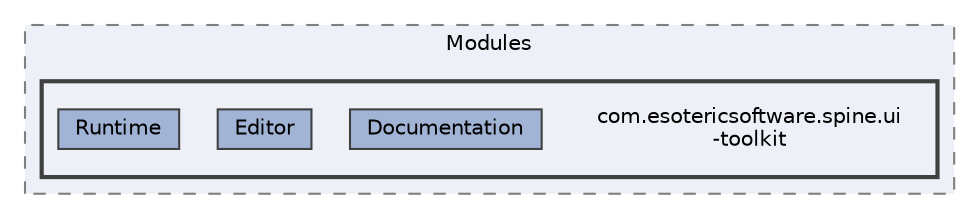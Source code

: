 digraph "external/spine-runtimes/spine-unity/Modules/com.esotericsoftware.spine.ui-toolkit"
{
 // LATEX_PDF_SIZE
  bgcolor="transparent";
  edge [fontname=Helvetica,fontsize=10,labelfontname=Helvetica,labelfontsize=10];
  node [fontname=Helvetica,fontsize=10,shape=box,height=0.2,width=0.4];
  compound=true
  subgraph clusterdir_b5ddb135aaeb8f677ad1cfcd131ced50 {
    graph [ bgcolor="#edf0f7", pencolor="grey50", label="Modules", fontname=Helvetica,fontsize=10 style="filled,dashed", URL="dir_b5ddb135aaeb8f677ad1cfcd131ced50.html",tooltip=""]
  subgraph clusterdir_c0c8b51df7c018be6cb14bee24b8a78d {
    graph [ bgcolor="#edf0f7", pencolor="grey25", label="", fontname=Helvetica,fontsize=10 style="filled,bold", URL="dir_c0c8b51df7c018be6cb14bee24b8a78d.html",tooltip=""]
    dir_c0c8b51df7c018be6cb14bee24b8a78d [shape=plaintext, label="com.esotericsoftware.spine.ui\l-toolkit"];
  dir_e03552306baf59b175452558ad00f11e [label="Documentation", fillcolor="#a2b4d6", color="grey25", style="filled", URL="dir_e03552306baf59b175452558ad00f11e.html",tooltip=""];
  dir_3b104bfa5a25d89624ddbbeebb67785a [label="Editor", fillcolor="#a2b4d6", color="grey25", style="filled", URL="dir_3b104bfa5a25d89624ddbbeebb67785a.html",tooltip=""];
  dir_685b1033689b0e23ca771068684c9050 [label="Runtime", fillcolor="#a2b4d6", color="grey25", style="filled", URL="dir_685b1033689b0e23ca771068684c9050.html",tooltip=""];
  }
  }
}
